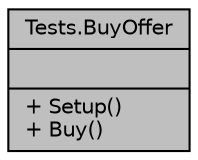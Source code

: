 digraph "Tests.BuyOffer"
{
 // INTERACTIVE_SVG=YES
 // LATEX_PDF_SIZE
  edge [fontname="Helvetica",fontsize="10",labelfontname="Helvetica",labelfontsize="10"];
  node [fontname="Helvetica",fontsize="10",shape=record];
  Node1 [label="{Tests.BuyOffer\n||+ Setup()\l+ Buy()\l}",height=0.2,width=0.4,color="black", fillcolor="grey75", style="filled", fontcolor="black",tooltip="Prueba de la clase OfferManager."];
}
